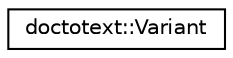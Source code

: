 digraph "类继承关系图"
{
  edge [fontname="Helvetica",fontsize="10",labelfontname="Helvetica",labelfontsize="10"];
  node [fontname="Helvetica",fontsize="10",shape=record];
  rankdir="LR";
  Node0 [label="doctotext::Variant",height=0.2,width=0.4,color="black", fillcolor="white", style="filled",URL="$classdoctotext_1_1_variant.html"];
}
